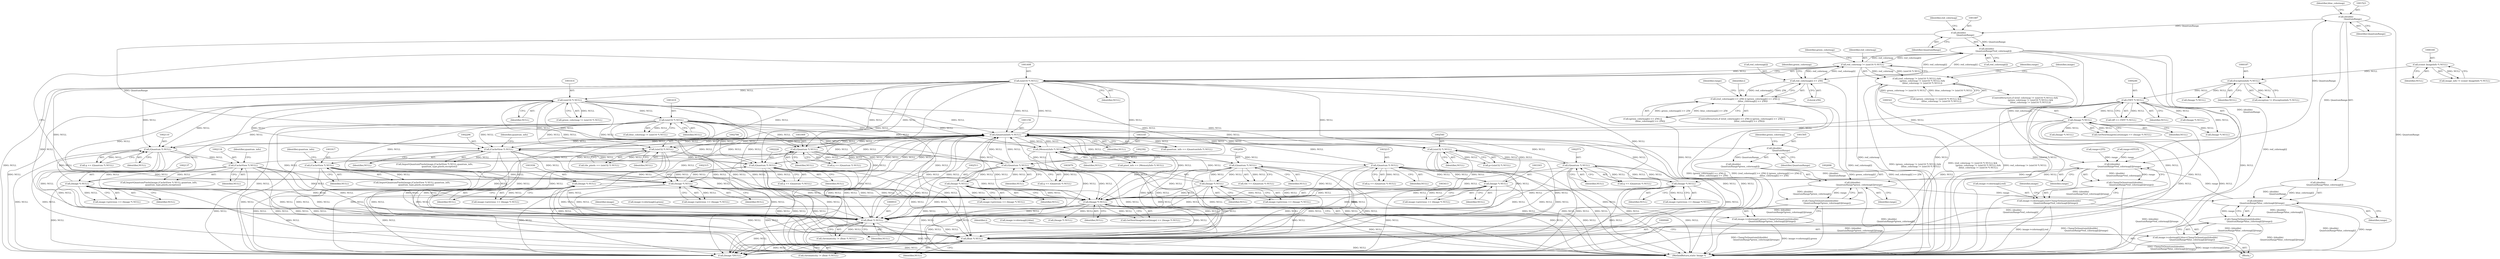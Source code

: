 digraph "1_ImageMagick_6e48aa92ff4e6e95424300ecd52a9ea453c19c60@array" {
"1001485" [label="(Call,(double)\n                    QuantumRange*red_colormap[i])"];
"1001486" [label="(Call,(double)\n                    QuantumRange)"];
"1001522" [label="(Call,(double)\n                    QuantumRange)"];
"1001504" [label="(Call,(double)\n                    QuantumRange)"];
"1001405" [label="(Call,red_colormap != (uint16 *) NULL)"];
"1001485" [label="(Call,(double)\n                    QuantumRange*red_colormap[i])"];
"1001440" [label="(Call,red_colormap[i] >= 256)"];
"1001407" [label="(Call,(uint16 *) NULL)"];
"1001155" [label="(Call,(QuantumInfo *) NULL)"];
"1003302" [label="(Call,(Image *) NULL)"];
"1003214" [label="(Call,(Quantum *) NULL)"];
"1003144" [label="(Call,(MemoryInfo *) NULL)"];
"1001413" [label="(Call,(uint16 *) NULL)"];
"1001418" [label="(Call,(uint16 *) NULL)"];
"1002109" [label="(Call,(Quantum *) NULL)"];
"1002136" [label="(Call,(Image *) NULL)"];
"1002117" [label="(Call,(CacheView *) NULL)"];
"1003412" [label="(Call,(Image *) NULL)"];
"1001916" [label="(Call,(CacheView *) NULL)"];
"1001908" [label="(Call,(Quantum *) NULL)"];
"1001935" [label="(Call,(Image *) NULL)"];
"1002295" [label="(Call,(CacheView *) NULL)"];
"1002219" [label="(Call,(Quantum *) NULL)"];
"1002314" [label="(Call,(Image *) NULL)"];
"1002572" [label="(Call,(Quantum *) NULL)"];
"1002539" [label="(Call,(uint32 *) NULL)"];
"1002695" [label="(Call,(Image *) NULL)"];
"1002510" [label="(Call,(Image *) NULL)"];
"1002391" [label="(Call,(Quantum *) NULL)"];
"1003069" [label="(Call,(Image *) NULL)"];
"1002849" [label="(Call,(Quantum *) NULL)"];
"1002785" [label="(Call,(uint32 *) NULL)"];
"1000245" [label="(Call,(TIFF *) NULL)"];
"1000186" [label="(Call,(ExceptionInfo *) NULL)"];
"1000159" [label="(Call,(const ImageInfo *) NULL)"];
"1000909" [label="(Call,(float *) NULL)"];
"1000320" [label="(Call,(Image *) NULL)"];
"1000947" [label="(Call,(float *) NULL)"];
"1001404" [label="(Call,(red_colormap != (uint16 *) NULL) &&\n                (green_colormap != (uint16 *) NULL) &&\n                (blue_colormap != (uint16 *) NULL))"];
"1001439" [label="(Call,(red_colormap[i] >= 256) || (green_colormap[i] >= 256) ||\n                      (blue_colormap[i] >= 256))"];
"1001484" [label="(Call,((double)\n                    QuantumRange*red_colormap[i])/range)"];
"1001483" [label="(Call,ClampToQuantum(((double)\n                    QuantumRange*red_colormap[i])/range))"];
"1001475" [label="(Call,image->colormap[i].red=ClampToQuantum(((double)\n                    QuantumRange*red_colormap[i])/range))"];
"1001502" [label="(Call,((double)\n                    QuantumRange*green_colormap[i])/range)"];
"1001501" [label="(Call,ClampToQuantum(((double)\n                    QuantumRange*green_colormap[i])/range))"];
"1001493" [label="(Call,image->colormap[i].green=ClampToQuantum(((double)\n                    QuantumRange*green_colormap[i])/range))"];
"1001520" [label="(Call,((double)\n                    QuantumRange*blue_colormap[i])/range)"];
"1001519" [label="(Call,ClampToQuantum(((double)\n                    QuantumRange*blue_colormap[i])/range))"];
"1001511" [label="(Call,image->colormap[i].blue=ClampToQuantum(((double)\n                    QuantumRange*blue_colormap[i])/range))"];
"1002132" [label="(Call,image->previous == (Image *) NULL)"];
"1001458" [label="(Identifier,range)"];
"1003412" [label="(Call,(Image *) NULL)"];
"1000243" [label="(Call,tiff == (TIFF *) NULL)"];
"1000186" [label="(Call,(ExceptionInfo *) NULL)"];
"1001528" [label="(Identifier,range)"];
"1001916" [label="(Call,(CacheView *) NULL)"];
"1001418" [label="(Call,(uint16 *) NULL)"];
"1001413" [label="(Call,(uint16 *) NULL)"];
"1001411" [label="(Call,green_colormap != (uint16 *) NULL)"];
"1002783" [label="(Call,tile_pixels == (uint32 *) NULL)"];
"1001476" [label="(Call,image->colormap[i].red)"];
"1002510" [label="(Call,(Image *) NULL)"];
"1002847" [label="(Call,tile == (Quantum *) NULL)"];
"1002506" [label="(Call,image->previous == (Image *) NULL)"];
"1001475" [label="(Call,image->colormap[i].red=ClampToQuantum(((double)\n                    QuantumRange*red_colormap[i])/range))"];
"1001918" [label="(Identifier,NULL)"];
"1003298" [label="(Call,image->previous == (Image *) NULL)"];
"1001937" [label="(Identifier,NULL)"];
"1000909" [label="(Call,(float *) NULL)"];
"1002310" [label="(Call,image->previous == (Image *) NULL)"];
"1000217" [label="(Call,(Image *) NULL)"];
"1003069" [label="(Call,(Image *) NULL)"];
"1001416" [label="(Call,blue_colormap != (uint16 *) NULL)"];
"1001519" [label="(Call,ClampToQuantum(((double)\n                    QuantumRange*blue_colormap[i])/range))"];
"1001510" [label="(Identifier,range)"];
"1001437" [label="(Identifier,i)"];
"1001931" [label="(Call,image->previous == (Image *) NULL)"];
"1002537" [label="(Call,p=(uint32 *) NULL)"];
"1002314" [label="(Call,(Image *) NULL)"];
"1002109" [label="(Call,(Quantum *) NULL)"];
"1002787" [label="(Identifier,NULL)"];
"1001483" [label="(Call,ClampToQuantum(((double)\n                    QuantumRange*red_colormap[i])/range))"];
"1001405" [label="(Call,red_colormap != (uint16 *) NULL)"];
"1002393" [label="(Identifier,NULL)"];
"1001157" [label="(Identifier,NULL)"];
"1002138" [label="(Identifier,NULL)"];
"1001404" [label="(Call,(red_colormap != (uint16 *) NULL) &&\n                (green_colormap != (uint16 *) NULL) &&\n                (blue_colormap != (uint16 *) NULL))"];
"1001420" [label="(Identifier,NULL)"];
"1001448" [label="(Identifier,green_colormap)"];
"1002697" [label="(Identifier,NULL)"];
"1003214" [label="(Call,(Quantum *) NULL)"];
"1002316" [label="(Identifier,NULL)"];
"1002851" [label="(Identifier,NULL)"];
"1002389" [label="(Call,q == (Quantum *) NULL)"];
"1003216" [label="(Identifier,NULL)"];
"1000247" [label="(Identifier,NULL)"];
"1002391" [label="(Call,(Quantum *) NULL)"];
"1003421" [label="(Call,(Image *) NULL)"];
"1001484" [label="(Call,((double)\n                    QuantumRange*red_colormap[i])/range)"];
"1002570" [label="(Call,q == (Quantum *) NULL)"];
"1000947" [label="(Call,(float *) NULL)"];
"1000911" [label="(Identifier,NULL)"];
"1000331" [label="(Call,(Image *) NULL)"];
"1002295" [label="(Call,(CacheView *) NULL)"];
"1002217" [label="(Call,q == (Quantum *) NULL)"];
"1001908" [label="(Call,(Quantum *) NULL)"];
"1003071" [label="(Identifier,NULL)"];
"1000161" [label="(Identifier,NULL)"];
"1001407" [label="(Call,(uint16 *) NULL)"];
"1000309" [label="(Call,(Image *) NULL)"];
"1001489" [label="(Call,red_colormap[i])"];
"1002119" [label="(Identifier,NULL)"];
"1002574" [label="(Identifier,NULL)"];
"1000245" [label="(Call,(TIFF *) NULL)"];
"1003414" [label="(Identifier,NULL)"];
"1002298" [label="(Identifier,quantum_info)"];
"1001155" [label="(Call,(QuantumInfo *) NULL)"];
"1001508" [label="(Identifier,green_colormap)"];
"1001494" [label="(Call,image->colormap[i].green)"];
"1002691" [label="(Call,image->previous == (Image *) NULL)"];
"1003144" [label="(Call,(MemoryInfo *) NULL)"];
"1002111" [label="(Identifier,NULL)"];
"1003065" [label="(Call,image->previous == (Image *) NULL)"];
"1003475" [label="(Call,(Image *)NULL)"];
"1001524" [label="(Identifier,QuantumRange)"];
"1001403" [label="(ControlStructure,if ((red_colormap != (uint16 *) NULL) &&\n                (green_colormap != (uint16 *) NULL) &&\n                (blue_colormap != (uint16 *) NULL)))"];
"1001497" [label="(Identifier,image)"];
"1001473" [label="(Identifier,i)"];
"1003481" [label="(MethodReturn,static Image *)"];
"1003212" [label="(Call,q == (Quantum *) NULL)"];
"1001439" [label="(Call,(red_colormap[i] >= 256) || (green_colormap[i] >= 256) ||\n                      (blue_colormap[i] >= 256))"];
"1001422" [label="(Call,range=255)"];
"1001485" [label="(Call,(double)\n                    QuantumRange*red_colormap[i])"];
"1001914" [label="(Call,ImportQuantumPixels(image,(CacheView *) NULL,quantum_info,\n            quantum_type,pixels,exception))"];
"1002221" [label="(Identifier,NULL)"];
"1003142" [label="(Call,pixel_info == (MemoryInfo *) NULL)"];
"1002297" [label="(Identifier,NULL)"];
"1001502" [label="(Call,((double)\n                    QuantumRange*green_colormap[i])/range)"];
"1001493" [label="(Call,image->colormap[i].green=ClampToQuantum(((double)\n                    QuantumRange*green_colormap[i])/range))"];
"1002107" [label="(Call,q == (Quantum *) NULL)"];
"1001526" [label="(Identifier,blue_colormap)"];
"1002115" [label="(Call,ImportQuantumPixels(image,(CacheView *) NULL,quantum_info,\n            quantum_type,pixels,exception))"];
"1001440" [label="(Call,red_colormap[i] >= 256)"];
"1002539" [label="(Call,(uint32 *) NULL)"];
"1002117" [label="(Call,(CacheView *) NULL)"];
"1000157" [label="(Call,image_info != (const ImageInfo *) NULL)"];
"1000945" [label="(Call,chromaticity != (float *) NULL)"];
"1001532" [label="(Identifier,image)"];
"1001445" [label="(Call,(green_colormap[i] >= 256) ||\n                      (blue_colormap[i] >= 256))"];
"1000949" [label="(Identifier,NULL)"];
"1000320" [label="(Call,(Image *) NULL)"];
"1002572" [label="(Call,(Quantum *) NULL)"];
"1002136" [label="(Call,(Image *) NULL)"];
"1001522" [label="(Call,(double)\n                    QuantumRange)"];
"1001506" [label="(Identifier,QuantumRange)"];
"1001412" [label="(Identifier,green_colormap)"];
"1003146" [label="(Identifier,NULL)"];
"1001444" [label="(Literal,256)"];
"1001511" [label="(Call,image->colormap[i].blue=ClampToQuantum(((double)\n                    QuantumRange*blue_colormap[i])/range))"];
"1001153" [label="(Call,quantum_info == (QuantumInfo *) NULL)"];
"1001406" [label="(Identifier,red_colormap)"];
"1000317" [label="(Call,GetNextImageInList(image) == (Image *) NULL)"];
"1001512" [label="(Call,image->colormap[i].blue)"];
"1001410" [label="(Call,(green_colormap != (uint16 *) NULL) &&\n                (blue_colormap != (uint16 *) NULL))"];
"1002785" [label="(Call,(uint32 *) NULL)"];
"1000254" [label="(Call,(Image *) NULL)"];
"1001910" [label="(Identifier,NULL)"];
"1001486" [label="(Call,(double)\n                    QuantumRange)"];
"1002849" [label="(Call,(Quantum *) NULL)"];
"1000188" [label="(Identifier,NULL)"];
"1001474" [label="(Block,)"];
"1001515" [label="(Identifier,image)"];
"1002695" [label="(Call,(Image *) NULL)"];
"1001441" [label="(Call,red_colormap[i])"];
"1001490" [label="(Identifier,red_colormap)"];
"1003409" [label="(Call,GetNextImageInList(image) == (Image *) NULL)"];
"1001504" [label="(Call,(double)\n                    QuantumRange)"];
"1001501" [label="(Call,ClampToQuantum(((double)\n                    QuantumRange*green_colormap[i])/range))"];
"1001935" [label="(Call,(Image *) NULL)"];
"1001919" [label="(Identifier,quantum_info)"];
"1002512" [label="(Identifier,NULL)"];
"1002120" [label="(Identifier,quantum_info)"];
"1002541" [label="(Identifier,NULL)"];
"1001438" [label="(ControlStructure,if ((red_colormap[i] >= 256) || (green_colormap[i] >= 256) ||\n                      (blue_colormap[i] >= 256)))"];
"1002219" [label="(Call,(Quantum *) NULL)"];
"1001492" [label="(Identifier,range)"];
"1000184" [label="(Call,exception != (ExceptionInfo *) NULL)"];
"1003304" [label="(Identifier,NULL)"];
"1001906" [label="(Call,q == (Quantum *) NULL)"];
"1001423" [label="(Identifier,range)"];
"1000907" [label="(Call,chromaticity != (float *) NULL)"];
"1003302" [label="(Call,(Image *) NULL)"];
"1000159" [label="(Call,(const ImageInfo *) NULL)"];
"1000322" [label="(Identifier,NULL)"];
"1001488" [label="(Identifier,QuantumRange)"];
"1001415" [label="(Identifier,NULL)"];
"1001521" [label="(Call,(double)\n                    QuantumRange*blue_colormap[i])"];
"1001457" [label="(Call,range=65535)"];
"1001409" [label="(Identifier,NULL)"];
"1001520" [label="(Call,((double)\n                    QuantumRange*blue_colormap[i])/range)"];
"1002293" [label="(Call,ImportQuantumPixels(image,(CacheView *) NULL,quantum_info,\n              quantum_type,pixels,exception))"];
"1001503" [label="(Call,(double)\n                    QuantumRange*green_colormap[i])"];
"1001485" -> "1001484"  [label="AST: "];
"1001485" -> "1001489"  [label="CFG: "];
"1001486" -> "1001485"  [label="AST: "];
"1001489" -> "1001485"  [label="AST: "];
"1001492" -> "1001485"  [label="CFG: "];
"1001485" -> "1003481"  [label="DDG: red_colormap[i]"];
"1001485" -> "1001405"  [label="DDG: red_colormap[i]"];
"1001485" -> "1001440"  [label="DDG: red_colormap[i]"];
"1001485" -> "1001484"  [label="DDG: (double)\n                    QuantumRange"];
"1001485" -> "1001484"  [label="DDG: red_colormap[i]"];
"1001486" -> "1001485"  [label="DDG: QuantumRange"];
"1001405" -> "1001485"  [label="DDG: red_colormap"];
"1001440" -> "1001485"  [label="DDG: red_colormap[i]"];
"1001486" -> "1001488"  [label="CFG: "];
"1001487" -> "1001486"  [label="AST: "];
"1001488" -> "1001486"  [label="AST: "];
"1001490" -> "1001486"  [label="CFG: "];
"1001522" -> "1001486"  [label="DDG: QuantumRange"];
"1001486" -> "1001504"  [label="DDG: QuantumRange"];
"1001522" -> "1001521"  [label="AST: "];
"1001522" -> "1001524"  [label="CFG: "];
"1001523" -> "1001522"  [label="AST: "];
"1001524" -> "1001522"  [label="AST: "];
"1001526" -> "1001522"  [label="CFG: "];
"1001522" -> "1003481"  [label="DDG: QuantumRange"];
"1001522" -> "1001521"  [label="DDG: QuantumRange"];
"1001504" -> "1001522"  [label="DDG: QuantumRange"];
"1001504" -> "1001503"  [label="AST: "];
"1001504" -> "1001506"  [label="CFG: "];
"1001505" -> "1001504"  [label="AST: "];
"1001506" -> "1001504"  [label="AST: "];
"1001508" -> "1001504"  [label="CFG: "];
"1001504" -> "1001503"  [label="DDG: QuantumRange"];
"1001405" -> "1001404"  [label="AST: "];
"1001405" -> "1001407"  [label="CFG: "];
"1001406" -> "1001405"  [label="AST: "];
"1001407" -> "1001405"  [label="AST: "];
"1001412" -> "1001405"  [label="CFG: "];
"1001404" -> "1001405"  [label="CFG: "];
"1001405" -> "1003481"  [label="DDG: red_colormap"];
"1001405" -> "1003481"  [label="DDG: (uint16 *) NULL"];
"1001405" -> "1001404"  [label="DDG: red_colormap"];
"1001405" -> "1001404"  [label="DDG: (uint16 *) NULL"];
"1001440" -> "1001405"  [label="DDG: red_colormap[i]"];
"1001407" -> "1001405"  [label="DDG: NULL"];
"1001405" -> "1001440"  [label="DDG: red_colormap"];
"1001440" -> "1001439"  [label="AST: "];
"1001440" -> "1001444"  [label="CFG: "];
"1001441" -> "1001440"  [label="AST: "];
"1001444" -> "1001440"  [label="AST: "];
"1001448" -> "1001440"  [label="CFG: "];
"1001439" -> "1001440"  [label="CFG: "];
"1001440" -> "1003481"  [label="DDG: red_colormap[i]"];
"1001440" -> "1001439"  [label="DDG: red_colormap[i]"];
"1001440" -> "1001439"  [label="DDG: 256"];
"1001407" -> "1001409"  [label="CFG: "];
"1001408" -> "1001407"  [label="AST: "];
"1001409" -> "1001407"  [label="AST: "];
"1001407" -> "1003481"  [label="DDG: NULL"];
"1001407" -> "1000909"  [label="DDG: NULL"];
"1001407" -> "1000947"  [label="DDG: NULL"];
"1001407" -> "1001155"  [label="DDG: NULL"];
"1001155" -> "1001407"  [label="DDG: NULL"];
"1001407" -> "1001413"  [label="DDG: NULL"];
"1001407" -> "1001908"  [label="DDG: NULL"];
"1001407" -> "1002109"  [label="DDG: NULL"];
"1001407" -> "1002219"  [label="DDG: NULL"];
"1001407" -> "1002295"  [label="DDG: NULL"];
"1001407" -> "1002314"  [label="DDG: NULL"];
"1001407" -> "1002391"  [label="DDG: NULL"];
"1001407" -> "1002539"  [label="DDG: NULL"];
"1001407" -> "1002785"  [label="DDG: NULL"];
"1001407" -> "1003144"  [label="DDG: NULL"];
"1001407" -> "1003412"  [label="DDG: NULL"];
"1001407" -> "1003475"  [label="DDG: NULL"];
"1001155" -> "1001153"  [label="AST: "];
"1001155" -> "1001157"  [label="CFG: "];
"1001156" -> "1001155"  [label="AST: "];
"1001157" -> "1001155"  [label="AST: "];
"1001153" -> "1001155"  [label="CFG: "];
"1001155" -> "1003481"  [label="DDG: NULL"];
"1001155" -> "1000909"  [label="DDG: NULL"];
"1001155" -> "1000947"  [label="DDG: NULL"];
"1001155" -> "1001153"  [label="DDG: NULL"];
"1003302" -> "1001155"  [label="DDG: NULL"];
"1003144" -> "1001155"  [label="DDG: NULL"];
"1002109" -> "1001155"  [label="DDG: NULL"];
"1003412" -> "1001155"  [label="DDG: NULL"];
"1002295" -> "1001155"  [label="DDG: NULL"];
"1002572" -> "1001155"  [label="DDG: NULL"];
"1002219" -> "1001155"  [label="DDG: NULL"];
"1002314" -> "1001155"  [label="DDG: NULL"];
"1002510" -> "1001155"  [label="DDG: NULL"];
"1003069" -> "1001155"  [label="DDG: NULL"];
"1002136" -> "1001155"  [label="DDG: NULL"];
"1002849" -> "1001155"  [label="DDG: NULL"];
"1001418" -> "1001155"  [label="DDG: NULL"];
"1001908" -> "1001155"  [label="DDG: NULL"];
"1000245" -> "1001155"  [label="DDG: NULL"];
"1002539" -> "1001155"  [label="DDG: NULL"];
"1002695" -> "1001155"  [label="DDG: NULL"];
"1001935" -> "1001155"  [label="DDG: NULL"];
"1002391" -> "1001155"  [label="DDG: NULL"];
"1002785" -> "1001155"  [label="DDG: NULL"];
"1000909" -> "1001155"  [label="DDG: NULL"];
"1001916" -> "1001155"  [label="DDG: NULL"];
"1002117" -> "1001155"  [label="DDG: NULL"];
"1003214" -> "1001155"  [label="DDG: NULL"];
"1001413" -> "1001155"  [label="DDG: NULL"];
"1000320" -> "1001155"  [label="DDG: NULL"];
"1000947" -> "1001155"  [label="DDG: NULL"];
"1001155" -> "1001908"  [label="DDG: NULL"];
"1001155" -> "1002109"  [label="DDG: NULL"];
"1001155" -> "1002219"  [label="DDG: NULL"];
"1001155" -> "1002295"  [label="DDG: NULL"];
"1001155" -> "1002314"  [label="DDG: NULL"];
"1001155" -> "1002391"  [label="DDG: NULL"];
"1001155" -> "1002539"  [label="DDG: NULL"];
"1001155" -> "1002785"  [label="DDG: NULL"];
"1001155" -> "1003144"  [label="DDG: NULL"];
"1001155" -> "1003412"  [label="DDG: NULL"];
"1001155" -> "1003475"  [label="DDG: NULL"];
"1003302" -> "1003298"  [label="AST: "];
"1003302" -> "1003304"  [label="CFG: "];
"1003303" -> "1003302"  [label="AST: "];
"1003304" -> "1003302"  [label="AST: "];
"1003298" -> "1003302"  [label="CFG: "];
"1003302" -> "1003481"  [label="DDG: NULL"];
"1003302" -> "1000909"  [label="DDG: NULL"];
"1003302" -> "1000947"  [label="DDG: NULL"];
"1003302" -> "1003214"  [label="DDG: NULL"];
"1003302" -> "1003298"  [label="DDG: NULL"];
"1003214" -> "1003302"  [label="DDG: NULL"];
"1003302" -> "1003412"  [label="DDG: NULL"];
"1003302" -> "1003475"  [label="DDG: NULL"];
"1003214" -> "1003212"  [label="AST: "];
"1003214" -> "1003216"  [label="CFG: "];
"1003215" -> "1003214"  [label="AST: "];
"1003216" -> "1003214"  [label="AST: "];
"1003212" -> "1003214"  [label="CFG: "];
"1003214" -> "1003481"  [label="DDG: NULL"];
"1003214" -> "1000909"  [label="DDG: NULL"];
"1003214" -> "1000947"  [label="DDG: NULL"];
"1003214" -> "1003212"  [label="DDG: NULL"];
"1003144" -> "1003214"  [label="DDG: NULL"];
"1003214" -> "1003412"  [label="DDG: NULL"];
"1003214" -> "1003475"  [label="DDG: NULL"];
"1003144" -> "1003142"  [label="AST: "];
"1003144" -> "1003146"  [label="CFG: "];
"1003145" -> "1003144"  [label="AST: "];
"1003146" -> "1003144"  [label="AST: "];
"1003142" -> "1003144"  [label="CFG: "];
"1003144" -> "1003481"  [label="DDG: NULL"];
"1003144" -> "1000909"  [label="DDG: NULL"];
"1003144" -> "1000947"  [label="DDG: NULL"];
"1003144" -> "1003142"  [label="DDG: NULL"];
"1001413" -> "1003144"  [label="DDG: NULL"];
"1001418" -> "1003144"  [label="DDG: NULL"];
"1003144" -> "1003412"  [label="DDG: NULL"];
"1003144" -> "1003475"  [label="DDG: NULL"];
"1001413" -> "1001411"  [label="AST: "];
"1001413" -> "1001415"  [label="CFG: "];
"1001414" -> "1001413"  [label="AST: "];
"1001415" -> "1001413"  [label="AST: "];
"1001411" -> "1001413"  [label="CFG: "];
"1001413" -> "1003481"  [label="DDG: NULL"];
"1001413" -> "1000909"  [label="DDG: NULL"];
"1001413" -> "1000947"  [label="DDG: NULL"];
"1001413" -> "1001411"  [label="DDG: NULL"];
"1001413" -> "1001418"  [label="DDG: NULL"];
"1001413" -> "1001908"  [label="DDG: NULL"];
"1001413" -> "1002109"  [label="DDG: NULL"];
"1001413" -> "1002219"  [label="DDG: NULL"];
"1001413" -> "1002295"  [label="DDG: NULL"];
"1001413" -> "1002314"  [label="DDG: NULL"];
"1001413" -> "1002391"  [label="DDG: NULL"];
"1001413" -> "1002539"  [label="DDG: NULL"];
"1001413" -> "1002785"  [label="DDG: NULL"];
"1001413" -> "1003412"  [label="DDG: NULL"];
"1001413" -> "1003475"  [label="DDG: NULL"];
"1001418" -> "1001416"  [label="AST: "];
"1001418" -> "1001420"  [label="CFG: "];
"1001419" -> "1001418"  [label="AST: "];
"1001420" -> "1001418"  [label="AST: "];
"1001416" -> "1001418"  [label="CFG: "];
"1001418" -> "1003481"  [label="DDG: NULL"];
"1001418" -> "1000909"  [label="DDG: NULL"];
"1001418" -> "1000947"  [label="DDG: NULL"];
"1001418" -> "1001416"  [label="DDG: NULL"];
"1001418" -> "1001908"  [label="DDG: NULL"];
"1001418" -> "1002109"  [label="DDG: NULL"];
"1001418" -> "1002219"  [label="DDG: NULL"];
"1001418" -> "1002295"  [label="DDG: NULL"];
"1001418" -> "1002314"  [label="DDG: NULL"];
"1001418" -> "1002391"  [label="DDG: NULL"];
"1001418" -> "1002539"  [label="DDG: NULL"];
"1001418" -> "1002785"  [label="DDG: NULL"];
"1001418" -> "1003412"  [label="DDG: NULL"];
"1001418" -> "1003475"  [label="DDG: NULL"];
"1002109" -> "1002107"  [label="AST: "];
"1002109" -> "1002111"  [label="CFG: "];
"1002110" -> "1002109"  [label="AST: "];
"1002111" -> "1002109"  [label="AST: "];
"1002107" -> "1002109"  [label="CFG: "];
"1002109" -> "1003481"  [label="DDG: NULL"];
"1002109" -> "1000909"  [label="DDG: NULL"];
"1002109" -> "1000947"  [label="DDG: NULL"];
"1002109" -> "1002107"  [label="DDG: NULL"];
"1002136" -> "1002109"  [label="DDG: NULL"];
"1002109" -> "1002117"  [label="DDG: NULL"];
"1002109" -> "1003412"  [label="DDG: NULL"];
"1002109" -> "1003475"  [label="DDG: NULL"];
"1002136" -> "1002132"  [label="AST: "];
"1002136" -> "1002138"  [label="CFG: "];
"1002137" -> "1002136"  [label="AST: "];
"1002138" -> "1002136"  [label="AST: "];
"1002132" -> "1002136"  [label="CFG: "];
"1002136" -> "1003481"  [label="DDG: NULL"];
"1002136" -> "1000909"  [label="DDG: NULL"];
"1002136" -> "1000947"  [label="DDG: NULL"];
"1002136" -> "1002132"  [label="DDG: NULL"];
"1002117" -> "1002136"  [label="DDG: NULL"];
"1002136" -> "1003412"  [label="DDG: NULL"];
"1002136" -> "1003475"  [label="DDG: NULL"];
"1002117" -> "1002115"  [label="AST: "];
"1002117" -> "1002119"  [label="CFG: "];
"1002118" -> "1002117"  [label="AST: "];
"1002119" -> "1002117"  [label="AST: "];
"1002120" -> "1002117"  [label="CFG: "];
"1002117" -> "1003481"  [label="DDG: NULL"];
"1002117" -> "1000909"  [label="DDG: NULL"];
"1002117" -> "1000947"  [label="DDG: NULL"];
"1002117" -> "1002115"  [label="DDG: NULL"];
"1002117" -> "1003412"  [label="DDG: NULL"];
"1002117" -> "1003475"  [label="DDG: NULL"];
"1003412" -> "1003409"  [label="AST: "];
"1003412" -> "1003414"  [label="CFG: "];
"1003413" -> "1003412"  [label="AST: "];
"1003414" -> "1003412"  [label="AST: "];
"1003409" -> "1003412"  [label="CFG: "];
"1003412" -> "1003481"  [label="DDG: NULL"];
"1003412" -> "1000909"  [label="DDG: NULL"];
"1003412" -> "1000947"  [label="DDG: NULL"];
"1003412" -> "1003409"  [label="DDG: NULL"];
"1001916" -> "1003412"  [label="DDG: NULL"];
"1002295" -> "1003412"  [label="DDG: NULL"];
"1002572" -> "1003412"  [label="DDG: NULL"];
"1002219" -> "1003412"  [label="DDG: NULL"];
"1002314" -> "1003412"  [label="DDG: NULL"];
"1002510" -> "1003412"  [label="DDG: NULL"];
"1003069" -> "1003412"  [label="DDG: NULL"];
"1002849" -> "1003412"  [label="DDG: NULL"];
"1001908" -> "1003412"  [label="DDG: NULL"];
"1002539" -> "1003412"  [label="DDG: NULL"];
"1002695" -> "1003412"  [label="DDG: NULL"];
"1001935" -> "1003412"  [label="DDG: NULL"];
"1002391" -> "1003412"  [label="DDG: NULL"];
"1002785" -> "1003412"  [label="DDG: NULL"];
"1003412" -> "1003421"  [label="DDG: NULL"];
"1003412" -> "1003475"  [label="DDG: NULL"];
"1001916" -> "1001914"  [label="AST: "];
"1001916" -> "1001918"  [label="CFG: "];
"1001917" -> "1001916"  [label="AST: "];
"1001918" -> "1001916"  [label="AST: "];
"1001919" -> "1001916"  [label="CFG: "];
"1001916" -> "1003481"  [label="DDG: NULL"];
"1001916" -> "1000909"  [label="DDG: NULL"];
"1001916" -> "1000947"  [label="DDG: NULL"];
"1001916" -> "1001914"  [label="DDG: NULL"];
"1001908" -> "1001916"  [label="DDG: NULL"];
"1001916" -> "1001935"  [label="DDG: NULL"];
"1001916" -> "1003475"  [label="DDG: NULL"];
"1001908" -> "1001906"  [label="AST: "];
"1001908" -> "1001910"  [label="CFG: "];
"1001909" -> "1001908"  [label="AST: "];
"1001910" -> "1001908"  [label="AST: "];
"1001906" -> "1001908"  [label="CFG: "];
"1001908" -> "1003481"  [label="DDG: NULL"];
"1001908" -> "1000909"  [label="DDG: NULL"];
"1001908" -> "1000947"  [label="DDG: NULL"];
"1001908" -> "1001906"  [label="DDG: NULL"];
"1001935" -> "1001908"  [label="DDG: NULL"];
"1001908" -> "1003475"  [label="DDG: NULL"];
"1001935" -> "1001931"  [label="AST: "];
"1001935" -> "1001937"  [label="CFG: "];
"1001936" -> "1001935"  [label="AST: "];
"1001937" -> "1001935"  [label="AST: "];
"1001931" -> "1001935"  [label="CFG: "];
"1001935" -> "1003481"  [label="DDG: NULL"];
"1001935" -> "1000909"  [label="DDG: NULL"];
"1001935" -> "1000947"  [label="DDG: NULL"];
"1001935" -> "1001931"  [label="DDG: NULL"];
"1001935" -> "1003475"  [label="DDG: NULL"];
"1002295" -> "1002293"  [label="AST: "];
"1002295" -> "1002297"  [label="CFG: "];
"1002296" -> "1002295"  [label="AST: "];
"1002297" -> "1002295"  [label="AST: "];
"1002298" -> "1002295"  [label="CFG: "];
"1002295" -> "1003481"  [label="DDG: NULL"];
"1002295" -> "1000909"  [label="DDG: NULL"];
"1002295" -> "1000947"  [label="DDG: NULL"];
"1002295" -> "1002219"  [label="DDG: NULL"];
"1002295" -> "1002293"  [label="DDG: NULL"];
"1002219" -> "1002295"  [label="DDG: NULL"];
"1002295" -> "1002314"  [label="DDG: NULL"];
"1002295" -> "1003475"  [label="DDG: NULL"];
"1002219" -> "1002217"  [label="AST: "];
"1002219" -> "1002221"  [label="CFG: "];
"1002220" -> "1002219"  [label="AST: "];
"1002221" -> "1002219"  [label="AST: "];
"1002217" -> "1002219"  [label="CFG: "];
"1002219" -> "1003481"  [label="DDG: NULL"];
"1002219" -> "1000909"  [label="DDG: NULL"];
"1002219" -> "1000947"  [label="DDG: NULL"];
"1002219" -> "1002217"  [label="DDG: NULL"];
"1002314" -> "1002219"  [label="DDG: NULL"];
"1002219" -> "1002314"  [label="DDG: NULL"];
"1002219" -> "1003475"  [label="DDG: NULL"];
"1002314" -> "1002310"  [label="AST: "];
"1002314" -> "1002316"  [label="CFG: "];
"1002315" -> "1002314"  [label="AST: "];
"1002316" -> "1002314"  [label="AST: "];
"1002310" -> "1002314"  [label="CFG: "];
"1002314" -> "1003481"  [label="DDG: NULL"];
"1002314" -> "1000909"  [label="DDG: NULL"];
"1002314" -> "1000947"  [label="DDG: NULL"];
"1002314" -> "1002310"  [label="DDG: NULL"];
"1002314" -> "1003475"  [label="DDG: NULL"];
"1002572" -> "1002570"  [label="AST: "];
"1002572" -> "1002574"  [label="CFG: "];
"1002573" -> "1002572"  [label="AST: "];
"1002574" -> "1002572"  [label="AST: "];
"1002570" -> "1002572"  [label="CFG: "];
"1002572" -> "1003481"  [label="DDG: NULL"];
"1002572" -> "1000909"  [label="DDG: NULL"];
"1002572" -> "1000947"  [label="DDG: NULL"];
"1002572" -> "1002570"  [label="DDG: NULL"];
"1002539" -> "1002572"  [label="DDG: NULL"];
"1002695" -> "1002572"  [label="DDG: NULL"];
"1002572" -> "1002695"  [label="DDG: NULL"];
"1002572" -> "1003475"  [label="DDG: NULL"];
"1002539" -> "1002537"  [label="AST: "];
"1002539" -> "1002541"  [label="CFG: "];
"1002540" -> "1002539"  [label="AST: "];
"1002541" -> "1002539"  [label="AST: "];
"1002537" -> "1002539"  [label="CFG: "];
"1002539" -> "1003481"  [label="DDG: NULL"];
"1002539" -> "1000909"  [label="DDG: NULL"];
"1002539" -> "1000947"  [label="DDG: NULL"];
"1002539" -> "1002537"  [label="DDG: NULL"];
"1002539" -> "1003475"  [label="DDG: NULL"];
"1002695" -> "1002691"  [label="AST: "];
"1002695" -> "1002697"  [label="CFG: "];
"1002696" -> "1002695"  [label="AST: "];
"1002697" -> "1002695"  [label="AST: "];
"1002691" -> "1002695"  [label="CFG: "];
"1002695" -> "1003481"  [label="DDG: NULL"];
"1002695" -> "1000909"  [label="DDG: NULL"];
"1002695" -> "1000947"  [label="DDG: NULL"];
"1002695" -> "1002691"  [label="DDG: NULL"];
"1002695" -> "1003475"  [label="DDG: NULL"];
"1002510" -> "1002506"  [label="AST: "];
"1002510" -> "1002512"  [label="CFG: "];
"1002511" -> "1002510"  [label="AST: "];
"1002512" -> "1002510"  [label="AST: "];
"1002506" -> "1002510"  [label="CFG: "];
"1002510" -> "1003481"  [label="DDG: NULL"];
"1002510" -> "1000909"  [label="DDG: NULL"];
"1002510" -> "1000947"  [label="DDG: NULL"];
"1002510" -> "1002391"  [label="DDG: NULL"];
"1002510" -> "1002506"  [label="DDG: NULL"];
"1002391" -> "1002510"  [label="DDG: NULL"];
"1002510" -> "1003475"  [label="DDG: NULL"];
"1002391" -> "1002389"  [label="AST: "];
"1002391" -> "1002393"  [label="CFG: "];
"1002392" -> "1002391"  [label="AST: "];
"1002393" -> "1002391"  [label="AST: "];
"1002389" -> "1002391"  [label="CFG: "];
"1002391" -> "1003481"  [label="DDG: NULL"];
"1002391" -> "1000909"  [label="DDG: NULL"];
"1002391" -> "1000947"  [label="DDG: NULL"];
"1002391" -> "1002389"  [label="DDG: NULL"];
"1002391" -> "1003475"  [label="DDG: NULL"];
"1003069" -> "1003065"  [label="AST: "];
"1003069" -> "1003071"  [label="CFG: "];
"1003070" -> "1003069"  [label="AST: "];
"1003071" -> "1003069"  [label="AST: "];
"1003065" -> "1003069"  [label="CFG: "];
"1003069" -> "1003481"  [label="DDG: NULL"];
"1003069" -> "1000909"  [label="DDG: NULL"];
"1003069" -> "1000947"  [label="DDG: NULL"];
"1003069" -> "1002849"  [label="DDG: NULL"];
"1003069" -> "1003065"  [label="DDG: NULL"];
"1002849" -> "1003069"  [label="DDG: NULL"];
"1003069" -> "1003475"  [label="DDG: NULL"];
"1002849" -> "1002847"  [label="AST: "];
"1002849" -> "1002851"  [label="CFG: "];
"1002850" -> "1002849"  [label="AST: "];
"1002851" -> "1002849"  [label="AST: "];
"1002847" -> "1002849"  [label="CFG: "];
"1002849" -> "1003481"  [label="DDG: NULL"];
"1002849" -> "1000909"  [label="DDG: NULL"];
"1002849" -> "1000947"  [label="DDG: NULL"];
"1002849" -> "1002847"  [label="DDG: NULL"];
"1002785" -> "1002849"  [label="DDG: NULL"];
"1002849" -> "1003475"  [label="DDG: NULL"];
"1002785" -> "1002783"  [label="AST: "];
"1002785" -> "1002787"  [label="CFG: "];
"1002786" -> "1002785"  [label="AST: "];
"1002787" -> "1002785"  [label="AST: "];
"1002783" -> "1002785"  [label="CFG: "];
"1002785" -> "1003481"  [label="DDG: NULL"];
"1002785" -> "1000909"  [label="DDG: NULL"];
"1002785" -> "1000947"  [label="DDG: NULL"];
"1002785" -> "1002783"  [label="DDG: NULL"];
"1002785" -> "1003475"  [label="DDG: NULL"];
"1000245" -> "1000243"  [label="AST: "];
"1000245" -> "1000247"  [label="CFG: "];
"1000246" -> "1000245"  [label="AST: "];
"1000247" -> "1000245"  [label="AST: "];
"1000243" -> "1000245"  [label="CFG: "];
"1000245" -> "1003481"  [label="DDG: NULL"];
"1000245" -> "1000243"  [label="DDG: NULL"];
"1000186" -> "1000245"  [label="DDG: NULL"];
"1000245" -> "1000254"  [label="DDG: NULL"];
"1000245" -> "1000309"  [label="DDG: NULL"];
"1000245" -> "1000320"  [label="DDG: NULL"];
"1000245" -> "1000909"  [label="DDG: NULL"];
"1000245" -> "1000947"  [label="DDG: NULL"];
"1000245" -> "1003475"  [label="DDG: NULL"];
"1000186" -> "1000184"  [label="AST: "];
"1000186" -> "1000188"  [label="CFG: "];
"1000187" -> "1000186"  [label="AST: "];
"1000188" -> "1000186"  [label="AST: "];
"1000184" -> "1000186"  [label="CFG: "];
"1000186" -> "1000184"  [label="DDG: NULL"];
"1000159" -> "1000186"  [label="DDG: NULL"];
"1000186" -> "1000217"  [label="DDG: NULL"];
"1000159" -> "1000157"  [label="AST: "];
"1000159" -> "1000161"  [label="CFG: "];
"1000160" -> "1000159"  [label="AST: "];
"1000161" -> "1000159"  [label="AST: "];
"1000157" -> "1000159"  [label="CFG: "];
"1000159" -> "1000157"  [label="DDG: NULL"];
"1000909" -> "1000907"  [label="AST: "];
"1000909" -> "1000911"  [label="CFG: "];
"1000910" -> "1000909"  [label="AST: "];
"1000911" -> "1000909"  [label="AST: "];
"1000907" -> "1000909"  [label="CFG: "];
"1000909" -> "1003481"  [label="DDG: NULL"];
"1000909" -> "1000907"  [label="DDG: NULL"];
"1000320" -> "1000909"  [label="DDG: NULL"];
"1000909" -> "1000947"  [label="DDG: NULL"];
"1000909" -> "1003475"  [label="DDG: NULL"];
"1000320" -> "1000317"  [label="AST: "];
"1000320" -> "1000322"  [label="CFG: "];
"1000321" -> "1000320"  [label="AST: "];
"1000322" -> "1000320"  [label="AST: "];
"1000317" -> "1000320"  [label="CFG: "];
"1000320" -> "1003481"  [label="DDG: NULL"];
"1000320" -> "1000309"  [label="DDG: NULL"];
"1000320" -> "1000317"  [label="DDG: NULL"];
"1000320" -> "1000331"  [label="DDG: NULL"];
"1000320" -> "1000947"  [label="DDG: NULL"];
"1000320" -> "1003475"  [label="DDG: NULL"];
"1000947" -> "1000945"  [label="AST: "];
"1000947" -> "1000949"  [label="CFG: "];
"1000948" -> "1000947"  [label="AST: "];
"1000949" -> "1000947"  [label="AST: "];
"1000945" -> "1000947"  [label="CFG: "];
"1000947" -> "1003481"  [label="DDG: NULL"];
"1000947" -> "1000945"  [label="DDG: NULL"];
"1000947" -> "1003475"  [label="DDG: NULL"];
"1001404" -> "1001403"  [label="AST: "];
"1001404" -> "1001410"  [label="CFG: "];
"1001410" -> "1001404"  [label="AST: "];
"1001423" -> "1001404"  [label="CFG: "];
"1001532" -> "1001404"  [label="CFG: "];
"1001404" -> "1003481"  [label="DDG: red_colormap != (uint16 *) NULL"];
"1001404" -> "1003481"  [label="DDG: (green_colormap != (uint16 *) NULL) &&\n                (blue_colormap != (uint16 *) NULL)"];
"1001404" -> "1003481"  [label="DDG: (red_colormap != (uint16 *) NULL) &&\n                (green_colormap != (uint16 *) NULL) &&\n                (blue_colormap != (uint16 *) NULL)"];
"1001410" -> "1001404"  [label="DDG: green_colormap != (uint16 *) NULL"];
"1001410" -> "1001404"  [label="DDG: blue_colormap != (uint16 *) NULL"];
"1001439" -> "1001438"  [label="AST: "];
"1001439" -> "1001445"  [label="CFG: "];
"1001445" -> "1001439"  [label="AST: "];
"1001458" -> "1001439"  [label="CFG: "];
"1001437" -> "1001439"  [label="CFG: "];
"1001439" -> "1003481"  [label="DDG: (red_colormap[i] >= 256) || (green_colormap[i] >= 256) ||\n                      (blue_colormap[i] >= 256)"];
"1001439" -> "1003481"  [label="DDG: red_colormap[i] >= 256"];
"1001439" -> "1003481"  [label="DDG: (green_colormap[i] >= 256) ||\n                      (blue_colormap[i] >= 256)"];
"1001445" -> "1001439"  [label="DDG: green_colormap[i] >= 256"];
"1001445" -> "1001439"  [label="DDG: blue_colormap[i] >= 256"];
"1001484" -> "1001483"  [label="AST: "];
"1001484" -> "1001492"  [label="CFG: "];
"1001492" -> "1001484"  [label="AST: "];
"1001483" -> "1001484"  [label="CFG: "];
"1001484" -> "1003481"  [label="DDG: (double)\n                    QuantumRange*red_colormap[i]"];
"1001484" -> "1001483"  [label="DDG: (double)\n                    QuantumRange*red_colormap[i]"];
"1001484" -> "1001483"  [label="DDG: range"];
"1001520" -> "1001484"  [label="DDG: range"];
"1001457" -> "1001484"  [label="DDG: range"];
"1001422" -> "1001484"  [label="DDG: range"];
"1001484" -> "1001502"  [label="DDG: range"];
"1001483" -> "1001475"  [label="AST: "];
"1001475" -> "1001483"  [label="CFG: "];
"1001483" -> "1003481"  [label="DDG: ((double)\n                    QuantumRange*red_colormap[i])/range"];
"1001483" -> "1001475"  [label="DDG: ((double)\n                    QuantumRange*red_colormap[i])/range"];
"1001475" -> "1001474"  [label="AST: "];
"1001476" -> "1001475"  [label="AST: "];
"1001497" -> "1001475"  [label="CFG: "];
"1001475" -> "1003481"  [label="DDG: image->colormap[i].red"];
"1001475" -> "1003481"  [label="DDG: ClampToQuantum(((double)\n                    QuantumRange*red_colormap[i])/range)"];
"1001502" -> "1001501"  [label="AST: "];
"1001502" -> "1001510"  [label="CFG: "];
"1001503" -> "1001502"  [label="AST: "];
"1001510" -> "1001502"  [label="AST: "];
"1001501" -> "1001502"  [label="CFG: "];
"1001502" -> "1003481"  [label="DDG: (double)\n                    QuantumRange*green_colormap[i]"];
"1001502" -> "1001501"  [label="DDG: (double)\n                    QuantumRange*green_colormap[i]"];
"1001502" -> "1001501"  [label="DDG: range"];
"1001503" -> "1001502"  [label="DDG: (double)\n                    QuantumRange"];
"1001503" -> "1001502"  [label="DDG: green_colormap[i]"];
"1001502" -> "1001520"  [label="DDG: range"];
"1001501" -> "1001493"  [label="AST: "];
"1001493" -> "1001501"  [label="CFG: "];
"1001501" -> "1003481"  [label="DDG: ((double)\n                    QuantumRange*green_colormap[i])/range"];
"1001501" -> "1001493"  [label="DDG: ((double)\n                    QuantumRange*green_colormap[i])/range"];
"1001493" -> "1001474"  [label="AST: "];
"1001494" -> "1001493"  [label="AST: "];
"1001515" -> "1001493"  [label="CFG: "];
"1001493" -> "1003481"  [label="DDG: image->colormap[i].green"];
"1001493" -> "1003481"  [label="DDG: ClampToQuantum(((double)\n                    QuantumRange*green_colormap[i])/range)"];
"1001520" -> "1001519"  [label="AST: "];
"1001520" -> "1001528"  [label="CFG: "];
"1001521" -> "1001520"  [label="AST: "];
"1001528" -> "1001520"  [label="AST: "];
"1001519" -> "1001520"  [label="CFG: "];
"1001520" -> "1003481"  [label="DDG: (double)\n                    QuantumRange*blue_colormap[i]"];
"1001520" -> "1003481"  [label="DDG: range"];
"1001520" -> "1001519"  [label="DDG: (double)\n                    QuantumRange*blue_colormap[i]"];
"1001520" -> "1001519"  [label="DDG: range"];
"1001521" -> "1001520"  [label="DDG: (double)\n                    QuantumRange"];
"1001521" -> "1001520"  [label="DDG: blue_colormap[i]"];
"1001519" -> "1001511"  [label="AST: "];
"1001511" -> "1001519"  [label="CFG: "];
"1001519" -> "1003481"  [label="DDG: ((double)\n                    QuantumRange*blue_colormap[i])/range"];
"1001519" -> "1001511"  [label="DDG: ((double)\n                    QuantumRange*blue_colormap[i])/range"];
"1001511" -> "1001474"  [label="AST: "];
"1001512" -> "1001511"  [label="AST: "];
"1001473" -> "1001511"  [label="CFG: "];
"1001511" -> "1003481"  [label="DDG: ClampToQuantum(((double)\n                    QuantumRange*blue_colormap[i])/range)"];
"1001511" -> "1003481"  [label="DDG: image->colormap[i].blue"];
}
